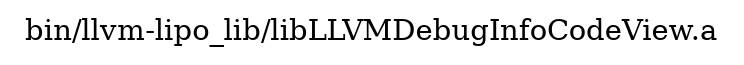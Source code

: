digraph "bin/llvm-lipo_lib/libLLVMDebugInfoCodeView.a" {
	label="bin/llvm-lipo_lib/libLLVMDebugInfoCodeView.a";
	rankdir=LR;

}
